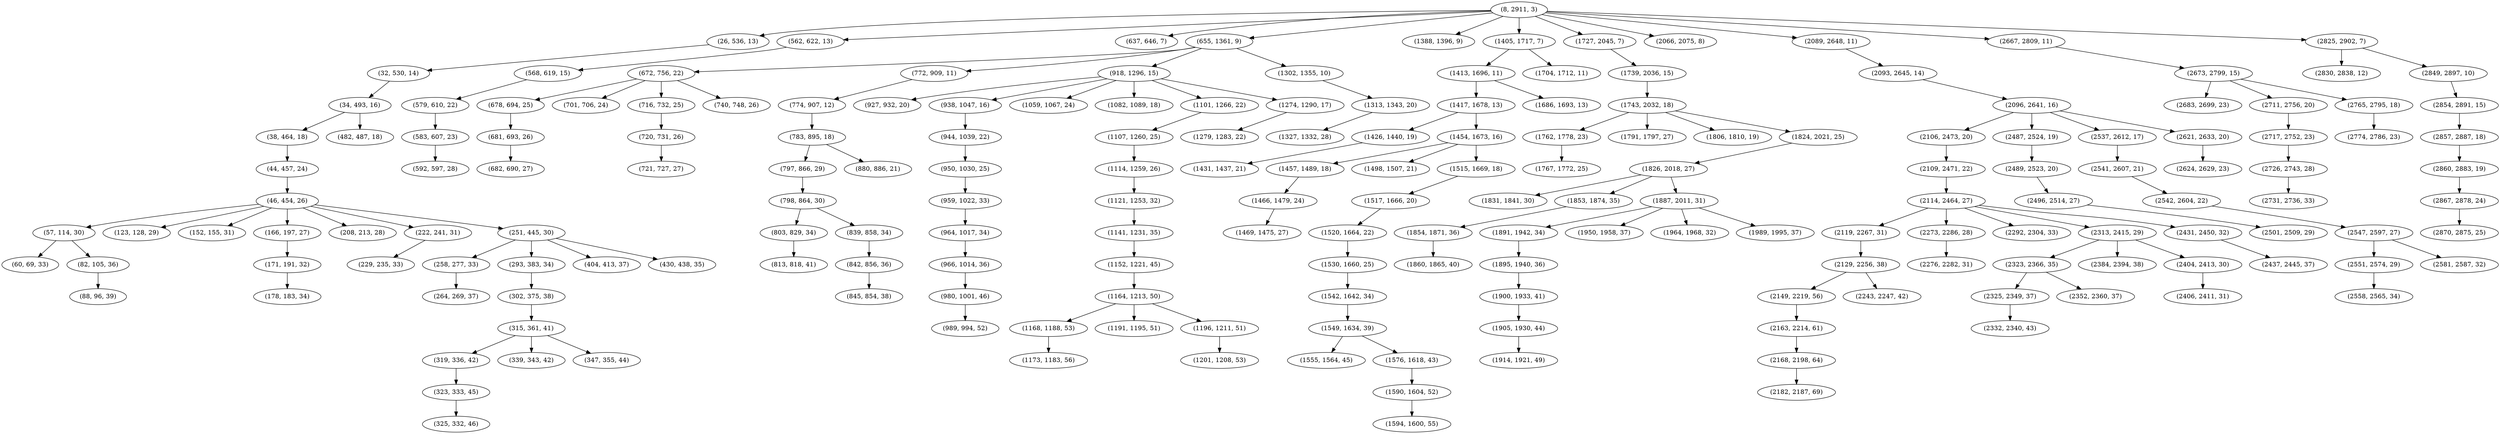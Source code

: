 digraph tree {
    "(8, 2911, 3)";
    "(26, 536, 13)";
    "(32, 530, 14)";
    "(34, 493, 16)";
    "(38, 464, 18)";
    "(44, 457, 24)";
    "(46, 454, 26)";
    "(57, 114, 30)";
    "(60, 69, 33)";
    "(82, 105, 36)";
    "(88, 96, 39)";
    "(123, 128, 29)";
    "(152, 155, 31)";
    "(166, 197, 27)";
    "(171, 191, 32)";
    "(178, 183, 34)";
    "(208, 213, 28)";
    "(222, 241, 31)";
    "(229, 235, 33)";
    "(251, 445, 30)";
    "(258, 277, 33)";
    "(264, 269, 37)";
    "(293, 383, 34)";
    "(302, 375, 38)";
    "(315, 361, 41)";
    "(319, 336, 42)";
    "(323, 333, 45)";
    "(325, 332, 46)";
    "(339, 343, 42)";
    "(347, 355, 44)";
    "(404, 413, 37)";
    "(430, 438, 35)";
    "(482, 487, 18)";
    "(562, 622, 13)";
    "(568, 619, 15)";
    "(579, 610, 22)";
    "(583, 607, 23)";
    "(592, 597, 28)";
    "(637, 646, 7)";
    "(655, 1361, 9)";
    "(672, 756, 22)";
    "(678, 694, 25)";
    "(681, 693, 26)";
    "(682, 690, 27)";
    "(701, 706, 24)";
    "(716, 732, 25)";
    "(720, 731, 26)";
    "(721, 727, 27)";
    "(740, 748, 26)";
    "(772, 909, 11)";
    "(774, 907, 12)";
    "(783, 895, 18)";
    "(797, 866, 29)";
    "(798, 864, 30)";
    "(803, 829, 34)";
    "(813, 818, 41)";
    "(839, 858, 34)";
    "(842, 856, 36)";
    "(845, 854, 38)";
    "(880, 886, 21)";
    "(918, 1296, 15)";
    "(927, 932, 20)";
    "(938, 1047, 16)";
    "(944, 1039, 22)";
    "(950, 1030, 25)";
    "(959, 1022, 33)";
    "(964, 1017, 34)";
    "(966, 1014, 36)";
    "(980, 1001, 46)";
    "(989, 994, 52)";
    "(1059, 1067, 24)";
    "(1082, 1089, 18)";
    "(1101, 1266, 22)";
    "(1107, 1260, 25)";
    "(1114, 1259, 26)";
    "(1121, 1253, 32)";
    "(1141, 1231, 35)";
    "(1152, 1221, 45)";
    "(1164, 1213, 50)";
    "(1168, 1188, 53)";
    "(1173, 1183, 56)";
    "(1191, 1195, 51)";
    "(1196, 1211, 51)";
    "(1201, 1208, 53)";
    "(1274, 1290, 17)";
    "(1279, 1283, 22)";
    "(1302, 1355, 10)";
    "(1313, 1343, 20)";
    "(1327, 1332, 28)";
    "(1388, 1396, 9)";
    "(1405, 1717, 7)";
    "(1413, 1696, 11)";
    "(1417, 1678, 13)";
    "(1426, 1440, 19)";
    "(1431, 1437, 21)";
    "(1454, 1673, 16)";
    "(1457, 1489, 18)";
    "(1466, 1479, 24)";
    "(1469, 1475, 27)";
    "(1498, 1507, 21)";
    "(1515, 1669, 18)";
    "(1517, 1666, 20)";
    "(1520, 1664, 22)";
    "(1530, 1660, 25)";
    "(1542, 1642, 34)";
    "(1549, 1634, 39)";
    "(1555, 1564, 45)";
    "(1576, 1618, 43)";
    "(1590, 1604, 52)";
    "(1594, 1600, 55)";
    "(1686, 1693, 13)";
    "(1704, 1712, 11)";
    "(1727, 2045, 7)";
    "(1739, 2036, 15)";
    "(1743, 2032, 18)";
    "(1762, 1778, 23)";
    "(1767, 1772, 25)";
    "(1791, 1797, 27)";
    "(1806, 1810, 19)";
    "(1824, 2021, 25)";
    "(1826, 2018, 27)";
    "(1831, 1841, 30)";
    "(1853, 1874, 35)";
    "(1854, 1871, 36)";
    "(1860, 1865, 40)";
    "(1887, 2011, 31)";
    "(1891, 1942, 34)";
    "(1895, 1940, 36)";
    "(1900, 1933, 41)";
    "(1905, 1930, 44)";
    "(1914, 1921, 49)";
    "(1950, 1958, 37)";
    "(1964, 1968, 32)";
    "(1989, 1995, 37)";
    "(2066, 2075, 8)";
    "(2089, 2648, 11)";
    "(2093, 2645, 14)";
    "(2096, 2641, 16)";
    "(2106, 2473, 20)";
    "(2109, 2471, 22)";
    "(2114, 2464, 27)";
    "(2119, 2267, 31)";
    "(2129, 2256, 38)";
    "(2149, 2219, 56)";
    "(2163, 2214, 61)";
    "(2168, 2198, 64)";
    "(2182, 2187, 69)";
    "(2243, 2247, 42)";
    "(2273, 2286, 28)";
    "(2276, 2282, 31)";
    "(2292, 2304, 33)";
    "(2313, 2415, 29)";
    "(2323, 2366, 35)";
    "(2325, 2349, 37)";
    "(2332, 2340, 43)";
    "(2352, 2360, 37)";
    "(2384, 2394, 38)";
    "(2404, 2413, 30)";
    "(2406, 2411, 31)";
    "(2431, 2450, 32)";
    "(2437, 2445, 37)";
    "(2487, 2524, 19)";
    "(2489, 2523, 20)";
    "(2496, 2514, 27)";
    "(2501, 2509, 29)";
    "(2537, 2612, 17)";
    "(2541, 2607, 21)";
    "(2542, 2604, 22)";
    "(2547, 2597, 27)";
    "(2551, 2574, 29)";
    "(2558, 2565, 34)";
    "(2581, 2587, 32)";
    "(2621, 2633, 20)";
    "(2624, 2629, 23)";
    "(2667, 2809, 11)";
    "(2673, 2799, 15)";
    "(2683, 2699, 23)";
    "(2711, 2756, 20)";
    "(2717, 2752, 23)";
    "(2726, 2743, 28)";
    "(2731, 2736, 33)";
    "(2765, 2795, 18)";
    "(2774, 2786, 23)";
    "(2825, 2902, 7)";
    "(2830, 2838, 12)";
    "(2849, 2897, 10)";
    "(2854, 2891, 15)";
    "(2857, 2887, 18)";
    "(2860, 2883, 19)";
    "(2867, 2878, 24)";
    "(2870, 2875, 25)";
    "(8, 2911, 3)" -> "(26, 536, 13)";
    "(8, 2911, 3)" -> "(562, 622, 13)";
    "(8, 2911, 3)" -> "(637, 646, 7)";
    "(8, 2911, 3)" -> "(655, 1361, 9)";
    "(8, 2911, 3)" -> "(1388, 1396, 9)";
    "(8, 2911, 3)" -> "(1405, 1717, 7)";
    "(8, 2911, 3)" -> "(1727, 2045, 7)";
    "(8, 2911, 3)" -> "(2066, 2075, 8)";
    "(8, 2911, 3)" -> "(2089, 2648, 11)";
    "(8, 2911, 3)" -> "(2667, 2809, 11)";
    "(8, 2911, 3)" -> "(2825, 2902, 7)";
    "(26, 536, 13)" -> "(32, 530, 14)";
    "(32, 530, 14)" -> "(34, 493, 16)";
    "(34, 493, 16)" -> "(38, 464, 18)";
    "(34, 493, 16)" -> "(482, 487, 18)";
    "(38, 464, 18)" -> "(44, 457, 24)";
    "(44, 457, 24)" -> "(46, 454, 26)";
    "(46, 454, 26)" -> "(57, 114, 30)";
    "(46, 454, 26)" -> "(123, 128, 29)";
    "(46, 454, 26)" -> "(152, 155, 31)";
    "(46, 454, 26)" -> "(166, 197, 27)";
    "(46, 454, 26)" -> "(208, 213, 28)";
    "(46, 454, 26)" -> "(222, 241, 31)";
    "(46, 454, 26)" -> "(251, 445, 30)";
    "(57, 114, 30)" -> "(60, 69, 33)";
    "(57, 114, 30)" -> "(82, 105, 36)";
    "(82, 105, 36)" -> "(88, 96, 39)";
    "(166, 197, 27)" -> "(171, 191, 32)";
    "(171, 191, 32)" -> "(178, 183, 34)";
    "(222, 241, 31)" -> "(229, 235, 33)";
    "(251, 445, 30)" -> "(258, 277, 33)";
    "(251, 445, 30)" -> "(293, 383, 34)";
    "(251, 445, 30)" -> "(404, 413, 37)";
    "(251, 445, 30)" -> "(430, 438, 35)";
    "(258, 277, 33)" -> "(264, 269, 37)";
    "(293, 383, 34)" -> "(302, 375, 38)";
    "(302, 375, 38)" -> "(315, 361, 41)";
    "(315, 361, 41)" -> "(319, 336, 42)";
    "(315, 361, 41)" -> "(339, 343, 42)";
    "(315, 361, 41)" -> "(347, 355, 44)";
    "(319, 336, 42)" -> "(323, 333, 45)";
    "(323, 333, 45)" -> "(325, 332, 46)";
    "(562, 622, 13)" -> "(568, 619, 15)";
    "(568, 619, 15)" -> "(579, 610, 22)";
    "(579, 610, 22)" -> "(583, 607, 23)";
    "(583, 607, 23)" -> "(592, 597, 28)";
    "(655, 1361, 9)" -> "(672, 756, 22)";
    "(655, 1361, 9)" -> "(772, 909, 11)";
    "(655, 1361, 9)" -> "(918, 1296, 15)";
    "(655, 1361, 9)" -> "(1302, 1355, 10)";
    "(672, 756, 22)" -> "(678, 694, 25)";
    "(672, 756, 22)" -> "(701, 706, 24)";
    "(672, 756, 22)" -> "(716, 732, 25)";
    "(672, 756, 22)" -> "(740, 748, 26)";
    "(678, 694, 25)" -> "(681, 693, 26)";
    "(681, 693, 26)" -> "(682, 690, 27)";
    "(716, 732, 25)" -> "(720, 731, 26)";
    "(720, 731, 26)" -> "(721, 727, 27)";
    "(772, 909, 11)" -> "(774, 907, 12)";
    "(774, 907, 12)" -> "(783, 895, 18)";
    "(783, 895, 18)" -> "(797, 866, 29)";
    "(783, 895, 18)" -> "(880, 886, 21)";
    "(797, 866, 29)" -> "(798, 864, 30)";
    "(798, 864, 30)" -> "(803, 829, 34)";
    "(798, 864, 30)" -> "(839, 858, 34)";
    "(803, 829, 34)" -> "(813, 818, 41)";
    "(839, 858, 34)" -> "(842, 856, 36)";
    "(842, 856, 36)" -> "(845, 854, 38)";
    "(918, 1296, 15)" -> "(927, 932, 20)";
    "(918, 1296, 15)" -> "(938, 1047, 16)";
    "(918, 1296, 15)" -> "(1059, 1067, 24)";
    "(918, 1296, 15)" -> "(1082, 1089, 18)";
    "(918, 1296, 15)" -> "(1101, 1266, 22)";
    "(918, 1296, 15)" -> "(1274, 1290, 17)";
    "(938, 1047, 16)" -> "(944, 1039, 22)";
    "(944, 1039, 22)" -> "(950, 1030, 25)";
    "(950, 1030, 25)" -> "(959, 1022, 33)";
    "(959, 1022, 33)" -> "(964, 1017, 34)";
    "(964, 1017, 34)" -> "(966, 1014, 36)";
    "(966, 1014, 36)" -> "(980, 1001, 46)";
    "(980, 1001, 46)" -> "(989, 994, 52)";
    "(1101, 1266, 22)" -> "(1107, 1260, 25)";
    "(1107, 1260, 25)" -> "(1114, 1259, 26)";
    "(1114, 1259, 26)" -> "(1121, 1253, 32)";
    "(1121, 1253, 32)" -> "(1141, 1231, 35)";
    "(1141, 1231, 35)" -> "(1152, 1221, 45)";
    "(1152, 1221, 45)" -> "(1164, 1213, 50)";
    "(1164, 1213, 50)" -> "(1168, 1188, 53)";
    "(1164, 1213, 50)" -> "(1191, 1195, 51)";
    "(1164, 1213, 50)" -> "(1196, 1211, 51)";
    "(1168, 1188, 53)" -> "(1173, 1183, 56)";
    "(1196, 1211, 51)" -> "(1201, 1208, 53)";
    "(1274, 1290, 17)" -> "(1279, 1283, 22)";
    "(1302, 1355, 10)" -> "(1313, 1343, 20)";
    "(1313, 1343, 20)" -> "(1327, 1332, 28)";
    "(1405, 1717, 7)" -> "(1413, 1696, 11)";
    "(1405, 1717, 7)" -> "(1704, 1712, 11)";
    "(1413, 1696, 11)" -> "(1417, 1678, 13)";
    "(1413, 1696, 11)" -> "(1686, 1693, 13)";
    "(1417, 1678, 13)" -> "(1426, 1440, 19)";
    "(1417, 1678, 13)" -> "(1454, 1673, 16)";
    "(1426, 1440, 19)" -> "(1431, 1437, 21)";
    "(1454, 1673, 16)" -> "(1457, 1489, 18)";
    "(1454, 1673, 16)" -> "(1498, 1507, 21)";
    "(1454, 1673, 16)" -> "(1515, 1669, 18)";
    "(1457, 1489, 18)" -> "(1466, 1479, 24)";
    "(1466, 1479, 24)" -> "(1469, 1475, 27)";
    "(1515, 1669, 18)" -> "(1517, 1666, 20)";
    "(1517, 1666, 20)" -> "(1520, 1664, 22)";
    "(1520, 1664, 22)" -> "(1530, 1660, 25)";
    "(1530, 1660, 25)" -> "(1542, 1642, 34)";
    "(1542, 1642, 34)" -> "(1549, 1634, 39)";
    "(1549, 1634, 39)" -> "(1555, 1564, 45)";
    "(1549, 1634, 39)" -> "(1576, 1618, 43)";
    "(1576, 1618, 43)" -> "(1590, 1604, 52)";
    "(1590, 1604, 52)" -> "(1594, 1600, 55)";
    "(1727, 2045, 7)" -> "(1739, 2036, 15)";
    "(1739, 2036, 15)" -> "(1743, 2032, 18)";
    "(1743, 2032, 18)" -> "(1762, 1778, 23)";
    "(1743, 2032, 18)" -> "(1791, 1797, 27)";
    "(1743, 2032, 18)" -> "(1806, 1810, 19)";
    "(1743, 2032, 18)" -> "(1824, 2021, 25)";
    "(1762, 1778, 23)" -> "(1767, 1772, 25)";
    "(1824, 2021, 25)" -> "(1826, 2018, 27)";
    "(1826, 2018, 27)" -> "(1831, 1841, 30)";
    "(1826, 2018, 27)" -> "(1853, 1874, 35)";
    "(1826, 2018, 27)" -> "(1887, 2011, 31)";
    "(1853, 1874, 35)" -> "(1854, 1871, 36)";
    "(1854, 1871, 36)" -> "(1860, 1865, 40)";
    "(1887, 2011, 31)" -> "(1891, 1942, 34)";
    "(1887, 2011, 31)" -> "(1950, 1958, 37)";
    "(1887, 2011, 31)" -> "(1964, 1968, 32)";
    "(1887, 2011, 31)" -> "(1989, 1995, 37)";
    "(1891, 1942, 34)" -> "(1895, 1940, 36)";
    "(1895, 1940, 36)" -> "(1900, 1933, 41)";
    "(1900, 1933, 41)" -> "(1905, 1930, 44)";
    "(1905, 1930, 44)" -> "(1914, 1921, 49)";
    "(2089, 2648, 11)" -> "(2093, 2645, 14)";
    "(2093, 2645, 14)" -> "(2096, 2641, 16)";
    "(2096, 2641, 16)" -> "(2106, 2473, 20)";
    "(2096, 2641, 16)" -> "(2487, 2524, 19)";
    "(2096, 2641, 16)" -> "(2537, 2612, 17)";
    "(2096, 2641, 16)" -> "(2621, 2633, 20)";
    "(2106, 2473, 20)" -> "(2109, 2471, 22)";
    "(2109, 2471, 22)" -> "(2114, 2464, 27)";
    "(2114, 2464, 27)" -> "(2119, 2267, 31)";
    "(2114, 2464, 27)" -> "(2273, 2286, 28)";
    "(2114, 2464, 27)" -> "(2292, 2304, 33)";
    "(2114, 2464, 27)" -> "(2313, 2415, 29)";
    "(2114, 2464, 27)" -> "(2431, 2450, 32)";
    "(2119, 2267, 31)" -> "(2129, 2256, 38)";
    "(2129, 2256, 38)" -> "(2149, 2219, 56)";
    "(2129, 2256, 38)" -> "(2243, 2247, 42)";
    "(2149, 2219, 56)" -> "(2163, 2214, 61)";
    "(2163, 2214, 61)" -> "(2168, 2198, 64)";
    "(2168, 2198, 64)" -> "(2182, 2187, 69)";
    "(2273, 2286, 28)" -> "(2276, 2282, 31)";
    "(2313, 2415, 29)" -> "(2323, 2366, 35)";
    "(2313, 2415, 29)" -> "(2384, 2394, 38)";
    "(2313, 2415, 29)" -> "(2404, 2413, 30)";
    "(2323, 2366, 35)" -> "(2325, 2349, 37)";
    "(2323, 2366, 35)" -> "(2352, 2360, 37)";
    "(2325, 2349, 37)" -> "(2332, 2340, 43)";
    "(2404, 2413, 30)" -> "(2406, 2411, 31)";
    "(2431, 2450, 32)" -> "(2437, 2445, 37)";
    "(2487, 2524, 19)" -> "(2489, 2523, 20)";
    "(2489, 2523, 20)" -> "(2496, 2514, 27)";
    "(2496, 2514, 27)" -> "(2501, 2509, 29)";
    "(2537, 2612, 17)" -> "(2541, 2607, 21)";
    "(2541, 2607, 21)" -> "(2542, 2604, 22)";
    "(2542, 2604, 22)" -> "(2547, 2597, 27)";
    "(2547, 2597, 27)" -> "(2551, 2574, 29)";
    "(2547, 2597, 27)" -> "(2581, 2587, 32)";
    "(2551, 2574, 29)" -> "(2558, 2565, 34)";
    "(2621, 2633, 20)" -> "(2624, 2629, 23)";
    "(2667, 2809, 11)" -> "(2673, 2799, 15)";
    "(2673, 2799, 15)" -> "(2683, 2699, 23)";
    "(2673, 2799, 15)" -> "(2711, 2756, 20)";
    "(2673, 2799, 15)" -> "(2765, 2795, 18)";
    "(2711, 2756, 20)" -> "(2717, 2752, 23)";
    "(2717, 2752, 23)" -> "(2726, 2743, 28)";
    "(2726, 2743, 28)" -> "(2731, 2736, 33)";
    "(2765, 2795, 18)" -> "(2774, 2786, 23)";
    "(2825, 2902, 7)" -> "(2830, 2838, 12)";
    "(2825, 2902, 7)" -> "(2849, 2897, 10)";
    "(2849, 2897, 10)" -> "(2854, 2891, 15)";
    "(2854, 2891, 15)" -> "(2857, 2887, 18)";
    "(2857, 2887, 18)" -> "(2860, 2883, 19)";
    "(2860, 2883, 19)" -> "(2867, 2878, 24)";
    "(2867, 2878, 24)" -> "(2870, 2875, 25)";
}
